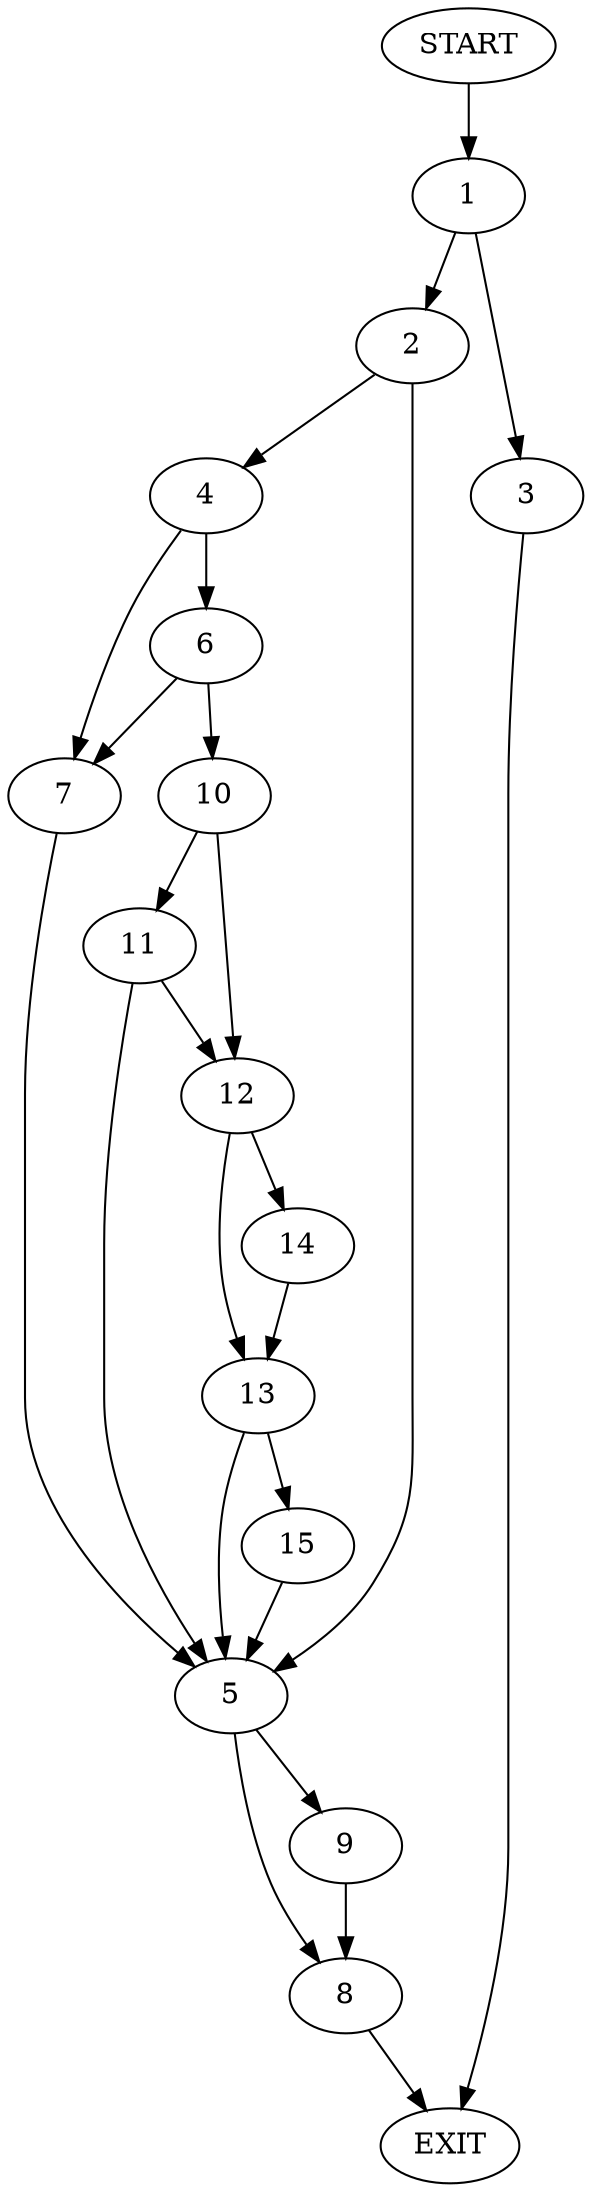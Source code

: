 digraph {
0 [label="START"]
16 [label="EXIT"]
0 -> 1
1 -> 2
1 -> 3
3 -> 16
2 -> 4
2 -> 5
4 -> 6
4 -> 7
5 -> 8
5 -> 9
6 -> 10
6 -> 7
7 -> 5
10 -> 11
10 -> 12
11 -> 5
11 -> 12
12 -> 13
12 -> 14
14 -> 13
13 -> 5
13 -> 15
15 -> 5
8 -> 16
9 -> 8
}
